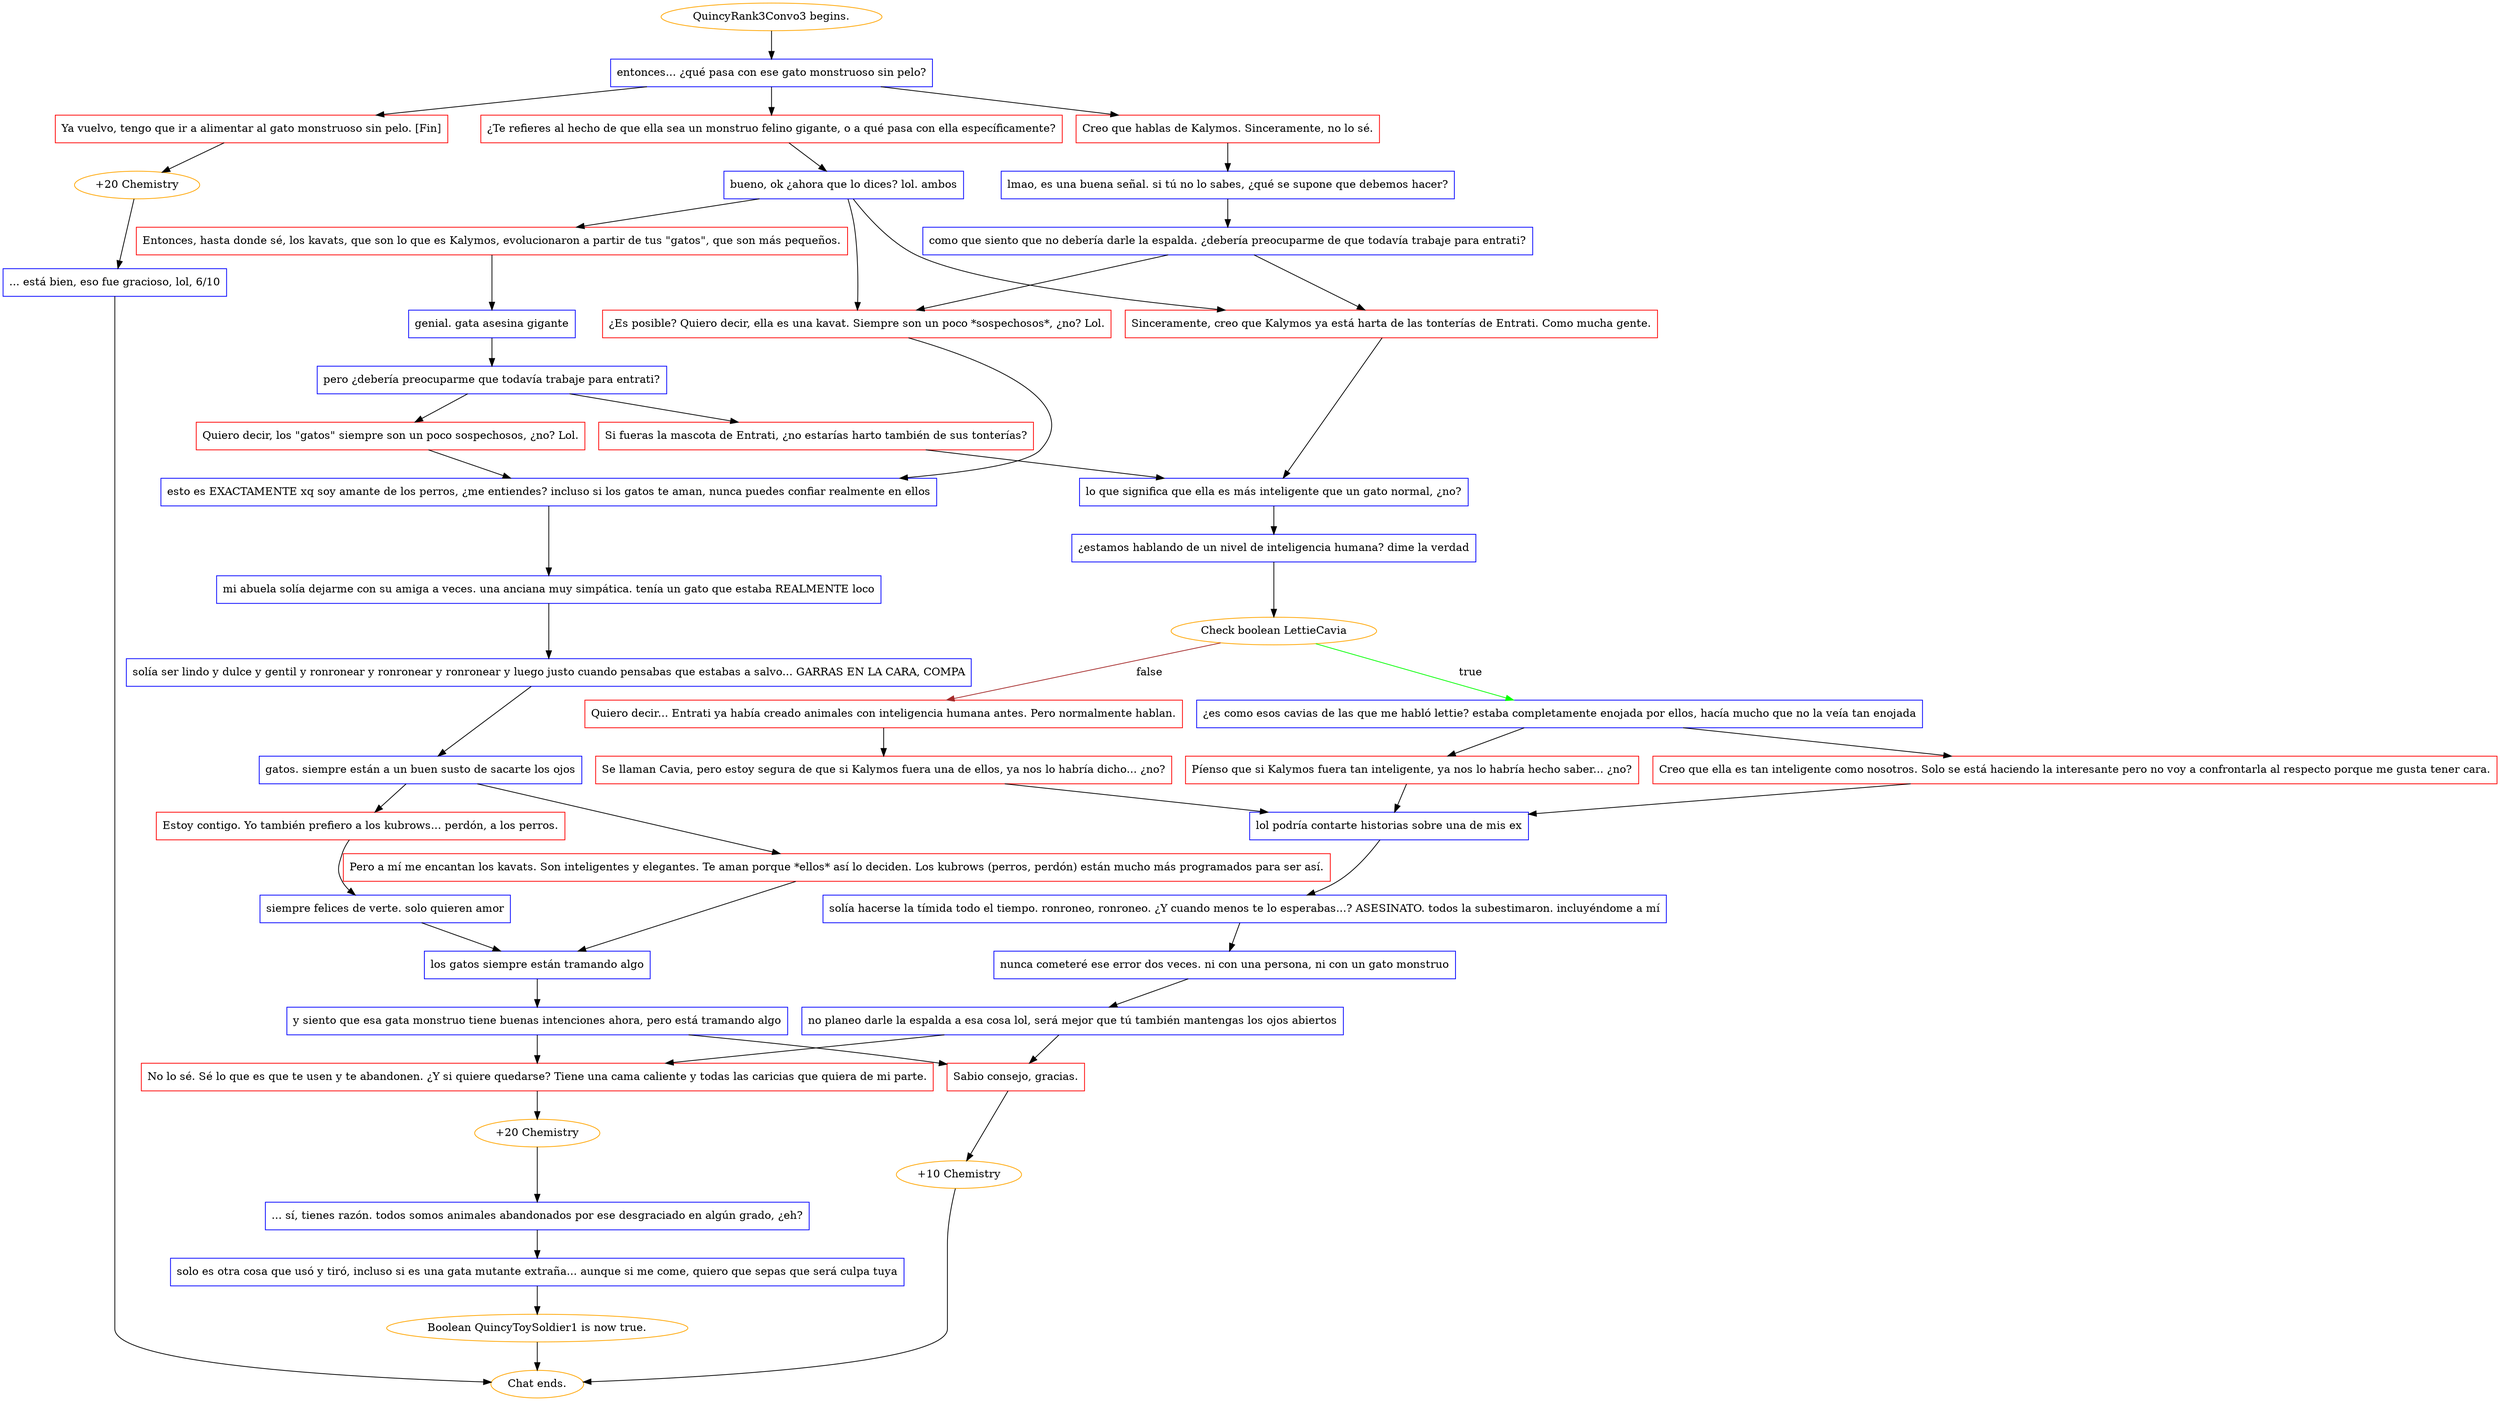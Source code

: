 digraph {
	"QuincyRank3Convo3 begins." [color=orange];
		"QuincyRank3Convo3 begins." -> j1039504021;
	j1039504021 [label="entonces... ¿qué pasa con ese gato monstruoso sin pelo?",shape=box,color=blue];
		j1039504021 -> j1197140547;
		j1039504021 -> j1242052969;
		j1039504021 -> j2366919833;
	j1197140547 [label="Creo que hablas de Kalymos. Sinceramente, no lo sé.",shape=box,color=red];
		j1197140547 -> j944503245;
	j1242052969 [label="¿Te refieres al hecho de que ella sea un monstruo felino gigante, o a qué pasa con ella específicamente?",shape=box,color=red];
		j1242052969 -> j2962785041;
	j2366919833 [label="Ya vuelvo, tengo que ir a alimentar al gato monstruoso sin pelo. [Fin]",shape=box,color=red];
		j2366919833 -> j2223490038;
	j944503245 [label="lmao, es una buena señal. si tú no lo sabes, ¿qué se supone que debemos hacer?",shape=box,color=blue];
		j944503245 -> j283154965;
	j2962785041 [label="bueno, ok ¿ahora que lo dices? lol. ambos",shape=box,color=blue];
		j2962785041 -> j707214188;
		j2962785041 -> j4001681519;
		j2962785041 -> j3624273320;
	j2223490038 [label="+20 Chemistry",color=orange];
		j2223490038 -> j249777214;
	j283154965 [label="como que siento que no debería darle la espalda. ¿debería preocuparme de que todavía trabaje para entrati?",shape=box,color=blue];
		j283154965 -> j3624273320;
		j283154965 -> j4001681519;
	j707214188 [label="Entonces, hasta donde sé, los kavats, que son lo que es Kalymos, evolucionaron a partir de tus \"gatos\", que son más pequeños.",shape=box,color=red];
		j707214188 -> j2805079894;
	j4001681519 [label="Sinceramente, creo que Kalymos ya está harta de las tonterías de Entrati. Como mucha gente.",shape=box,color=red];
		j4001681519 -> j3314823046;
	j3624273320 [label="¿Es posible? Quiero decir, ella es una kavat. Siempre son un poco *sospechosos*, ¿no? Lol.",shape=box,color=red];
		j3624273320 -> j1353128092;
	j249777214 [label="... está bien, eso fue gracioso, lol, 6/10",shape=box,color=blue];
		j249777214 -> "Chat ends.";
	j2805079894 [label="genial. gata asesina gigante",shape=box,color=blue];
		j2805079894 -> j3572819554;
	j3314823046 [label="lo que significa que ella es más inteligente que un gato normal, ¿no?",shape=box,color=blue];
		j3314823046 -> j390059341;
	j1353128092 [label="esto es EXACTAMENTE xq soy amante de los perros, ¿me entiendes? incluso si los gatos te aman, nunca puedes confiar realmente en ellos",shape=box,color=blue];
		j1353128092 -> j2714586369;
	"Chat ends." [color=orange];
	j3572819554 [label="pero ¿debería preocuparme que todavía trabaje para entrati?",shape=box,color=blue];
		j3572819554 -> j244340694;
		j3572819554 -> j27578076;
	j390059341 [label="¿estamos hablando de un nivel de inteligencia humana? dime la verdad",shape=box,color=blue];
		j390059341 -> j86583382;
	j2714586369 [label="mi abuela solía dejarme con su amiga a veces. una anciana muy simpática. tenía un gato que estaba REALMENTE loco",shape=box,color=blue];
		j2714586369 -> j2950453409;
	j244340694 [label="Quiero decir, los \"gatos\" siempre son un poco sospechosos, ¿no? Lol.",shape=box,color=red];
		j244340694 -> j1353128092;
	j27578076 [label="Si fueras la mascota de Entrati, ¿no estarías harto también de sus tonterías?",shape=box,color=red];
		j27578076 -> j3314823046;
	j86583382 [label="Check boolean LettieCavia",color=orange];
		j86583382 -> j2563038053 [label=true,color=green];
		j86583382 -> j888251609 [label=false,color=brown];
	j2950453409 [label="solía ser lindo y dulce y gentil y ronronear y ronronear y ronronear y luego justo cuando pensabas que estabas a salvo... GARRAS EN LA CARA, COMPA",shape=box,color=blue];
		j2950453409 -> j2508331899;
	j2563038053 [label="¿es como esos cavias de las que me habló lettie? estaba completamente enojada por ellos, hacía mucho que no la veía tan enojada",shape=box,color=blue];
		j2563038053 -> j3170131330;
		j2563038053 -> j629908675;
	j888251609 [label="Quiero decir... Entrati ya había creado animales con inteligencia humana antes. Pero normalmente hablan.",shape=box,color=red];
		j888251609 -> j605409173;
	j2508331899 [label="gatos. siempre están a un buen susto de sacarte los ojos",shape=box,color=blue];
		j2508331899 -> j548650442;
		j2508331899 -> j1175567987;
	j3170131330 [label="Creo que ella es tan inteligente como nosotros. Solo se está haciendo la interesante pero no voy a confrontarla al respecto porque me gusta tener cara.",shape=box,color=red];
		j3170131330 -> j77791736;
	j629908675 [label="Píenso que si Kalymos fuera tan inteligente, ya nos lo habría hecho saber... ¿no?",shape=box,color=red];
		j629908675 -> j77791736;
	j605409173 [label="Se llaman Cavia, pero estoy segura de que si Kalymos fuera una de ellos, ya nos lo habría dicho... ¿no?",shape=box,color=red];
		j605409173 -> j77791736;
	j548650442 [label="Pero a mí me encantan los kavats. Son inteligentes y elegantes. Te aman porque *ellos* así lo deciden. Los kubrows (perros, perdón) están mucho más programados para ser así.",shape=box,color=red];
		j548650442 -> j2949203861;
	j1175567987 [label="Estoy contigo. Yo también prefiero a los kubrows... perdón, a los perros.",shape=box,color=red];
		j1175567987 -> j3839099441;
	j77791736 [label="lol podría contarte historias sobre una de mis ex",shape=box,color=blue];
		j77791736 -> j4189192976;
	j2949203861 [label="los gatos siempre están tramando algo",shape=box,color=blue];
		j2949203861 -> j4165232701;
	j3839099441 [label="siempre felices de verte. solo quieren amor",shape=box,color=blue];
		j3839099441 -> j2949203861;
	j4189192976 [label="solía hacerse la tímida todo el tiempo. ronroneo, ronroneo. ¿Y cuando menos te lo esperabas...? ASESINATO. todos la subestimaron. incluyéndome a mí",shape=box,color=blue];
		j4189192976 -> j3034517943;
	j4165232701 [label="y siento que esa gata monstruo tiene buenas intenciones ahora, pero está tramando algo",shape=box,color=blue];
		j4165232701 -> j2394904379;
		j4165232701 -> j3700950824;
	j3034517943 [label="nunca cometeré ese error dos veces. ni con una persona, ni con un gato monstruo",shape=box,color=blue];
		j3034517943 -> j2379112631;
	j2394904379 [label="No lo sé. Sé lo que es que te usen y te abandonen. ¿Y si quiere quedarse? Tiene una cama caliente y todas las caricias que quiera de mi parte.",shape=box,color=red];
		j2394904379 -> j262839311;
	j3700950824 [label="Sabio consejo, gracias.",shape=box,color=red];
		j3700950824 -> j1933300832;
	j2379112631 [label="no planeo darle la espalda a esa cosa lol, será mejor que tú también mantengas los ojos abiertos",shape=box,color=blue];
		j2379112631 -> j2394904379;
		j2379112631 -> j3700950824;
	j262839311 [label="+20 Chemistry",color=orange];
		j262839311 -> j3926966520;
	j1933300832 [label="+10 Chemistry",color=orange];
		j1933300832 -> "Chat ends.";
	j3926966520 [label="... sí, tienes razón. todos somos animales abandonados por ese desgraciado en algún grado, ¿eh?",shape=box,color=blue];
		j3926966520 -> j1580218590;
	j1580218590 [label="solo es otra cosa que usó y tiró, incluso si es una gata mutante extraña... aunque si me come, quiero que sepas que será culpa tuya",shape=box,color=blue];
		j1580218590 -> j1556831990;
	j1556831990 [label="Boolean QuincyToySoldier1 is now true.",color=orange];
		j1556831990 -> "Chat ends.";
}